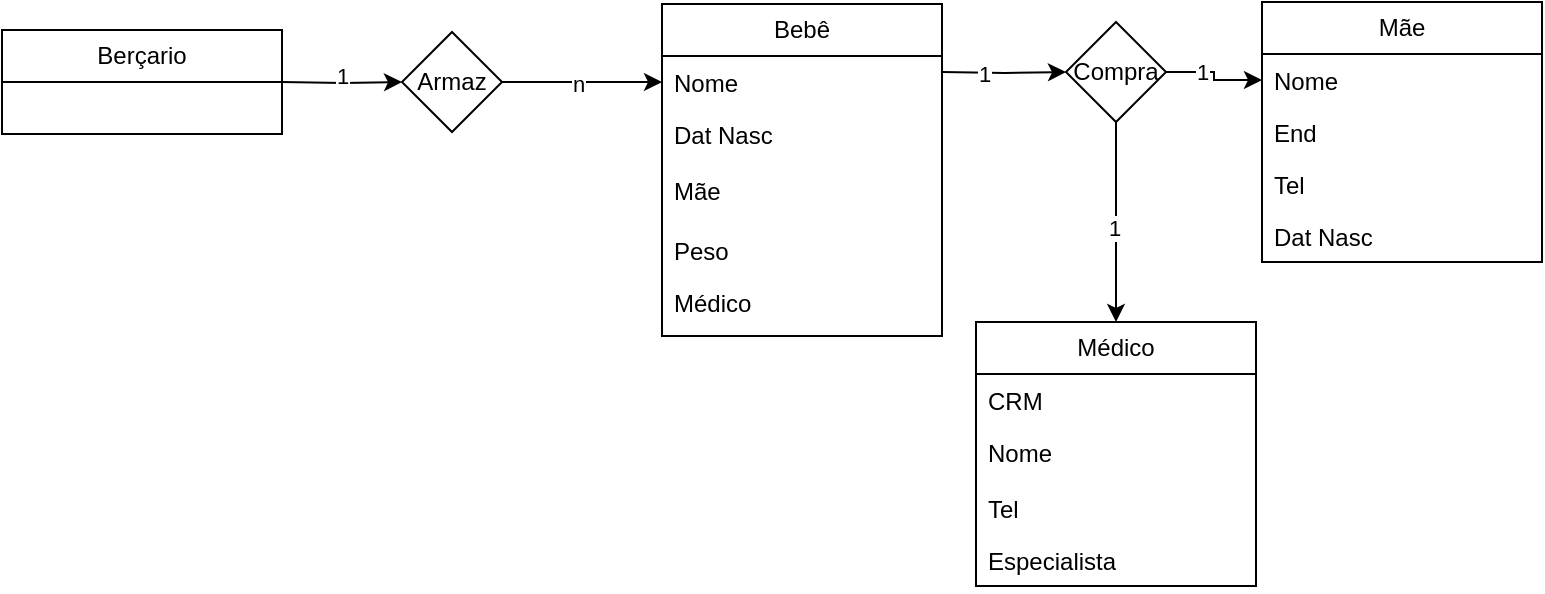 <mxfile version="21.6.9" type="github">
  <diagram id="C5RBs43oDa-KdzZeNtuy" name="Page-1">
    <mxGraphModel dx="1434" dy="718" grid="1" gridSize="10" guides="1" tooltips="1" connect="1" arrows="1" fold="1" page="1" pageScale="1" pageWidth="827" pageHeight="1169" math="0" shadow="0">
      <root>
        <mxCell id="WIyWlLk6GJQsqaUBKTNV-0" />
        <mxCell id="WIyWlLk6GJQsqaUBKTNV-1" parent="WIyWlLk6GJQsqaUBKTNV-0" />
        <mxCell id="HC5Dx4oc5AkSy6qOYjug-40" style="edgeStyle=orthogonalEdgeStyle;rounded=0;orthogonalLoop=1;jettySize=auto;html=1;exitX=1;exitY=0.5;exitDx=0;exitDy=0;entryX=0;entryY=0.5;entryDx=0;entryDy=0;" edge="1" parent="WIyWlLk6GJQsqaUBKTNV-1" source="HC5Dx4oc5AkSy6qOYjug-41">
          <mxGeometry relative="1" as="geometry">
            <mxPoint x="330" y="40" as="targetPoint" />
          </mxGeometry>
        </mxCell>
        <mxCell id="HC5Dx4oc5AkSy6qOYjug-68" value="n" style="edgeLabel;html=1;align=center;verticalAlign=middle;resizable=0;points=[];" vertex="1" connectable="0" parent="HC5Dx4oc5AkSy6qOYjug-40">
          <mxGeometry x="-0.056" y="-1" relative="1" as="geometry">
            <mxPoint as="offset" />
          </mxGeometry>
        </mxCell>
        <mxCell id="HC5Dx4oc5AkSy6qOYjug-41" value="Armaz" style="rhombus;whiteSpace=wrap;html=1;" vertex="1" parent="WIyWlLk6GJQsqaUBKTNV-1">
          <mxGeometry x="200" y="15" width="50" height="50" as="geometry" />
        </mxCell>
        <mxCell id="HC5Dx4oc5AkSy6qOYjug-42" style="edgeStyle=orthogonalEdgeStyle;rounded=0;orthogonalLoop=1;jettySize=auto;html=1;exitX=1;exitY=0.5;exitDx=0;exitDy=0;entryX=0;entryY=0.5;entryDx=0;entryDy=0;" edge="1" parent="WIyWlLk6GJQsqaUBKTNV-1" target="HC5Dx4oc5AkSy6qOYjug-41">
          <mxGeometry relative="1" as="geometry">
            <mxPoint x="140" y="40" as="sourcePoint" />
          </mxGeometry>
        </mxCell>
        <mxCell id="HC5Dx4oc5AkSy6qOYjug-67" value="1" style="edgeLabel;html=1;align=center;verticalAlign=middle;resizable=0;points=[];" vertex="1" connectable="0" parent="HC5Dx4oc5AkSy6qOYjug-42">
          <mxGeometry x="0.025" y="3" relative="1" as="geometry">
            <mxPoint x="-1" as="offset" />
          </mxGeometry>
        </mxCell>
        <mxCell id="HC5Dx4oc5AkSy6qOYjug-43" style="edgeStyle=orthogonalEdgeStyle;rounded=0;orthogonalLoop=1;jettySize=auto;html=1;exitX=1;exitY=0.25;exitDx=0;exitDy=0;entryX=0;entryY=0.5;entryDx=0;entryDy=0;" edge="1" parent="WIyWlLk6GJQsqaUBKTNV-1" target="HC5Dx4oc5AkSy6qOYjug-48">
          <mxGeometry relative="1" as="geometry">
            <mxPoint x="470" y="35" as="sourcePoint" />
          </mxGeometry>
        </mxCell>
        <mxCell id="HC5Dx4oc5AkSy6qOYjug-69" value="1" style="edgeLabel;html=1;align=center;verticalAlign=middle;resizable=0;points=[];" vertex="1" connectable="0" parent="HC5Dx4oc5AkSy6qOYjug-43">
          <mxGeometry x="-0.328" relative="1" as="geometry">
            <mxPoint as="offset" />
          </mxGeometry>
        </mxCell>
        <mxCell id="HC5Dx4oc5AkSy6qOYjug-47" style="edgeStyle=orthogonalEdgeStyle;rounded=0;orthogonalLoop=1;jettySize=auto;html=1;exitX=1;exitY=0.5;exitDx=0;exitDy=0;entryX=0;entryY=0.5;entryDx=0;entryDy=0;" edge="1" parent="WIyWlLk6GJQsqaUBKTNV-1" source="HC5Dx4oc5AkSy6qOYjug-48" target="HC5Dx4oc5AkSy6qOYjug-50">
          <mxGeometry relative="1" as="geometry" />
        </mxCell>
        <mxCell id="HC5Dx4oc5AkSy6qOYjug-70" value="1" style="edgeLabel;html=1;align=center;verticalAlign=middle;resizable=0;points=[];" vertex="1" connectable="0" parent="HC5Dx4oc5AkSy6qOYjug-47">
          <mxGeometry x="-0.308" relative="1" as="geometry">
            <mxPoint as="offset" />
          </mxGeometry>
        </mxCell>
        <mxCell id="HC5Dx4oc5AkSy6qOYjug-64" style="edgeStyle=orthogonalEdgeStyle;rounded=0;orthogonalLoop=1;jettySize=auto;html=1;exitX=0.5;exitY=1;exitDx=0;exitDy=0;entryX=0.5;entryY=0;entryDx=0;entryDy=0;" edge="1" parent="WIyWlLk6GJQsqaUBKTNV-1" source="HC5Dx4oc5AkSy6qOYjug-48" target="HC5Dx4oc5AkSy6qOYjug-60">
          <mxGeometry relative="1" as="geometry" />
        </mxCell>
        <mxCell id="HC5Dx4oc5AkSy6qOYjug-71" value="1" style="edgeLabel;html=1;align=center;verticalAlign=middle;resizable=0;points=[];" vertex="1" connectable="0" parent="HC5Dx4oc5AkSy6qOYjug-64">
          <mxGeometry x="0.06" y="-1" relative="1" as="geometry">
            <mxPoint as="offset" />
          </mxGeometry>
        </mxCell>
        <mxCell id="HC5Dx4oc5AkSy6qOYjug-48" value="Compra" style="rhombus;whiteSpace=wrap;html=1;" vertex="1" parent="WIyWlLk6GJQsqaUBKTNV-1">
          <mxGeometry x="532" y="10" width="50" height="50" as="geometry" />
        </mxCell>
        <mxCell id="HC5Dx4oc5AkSy6qOYjug-49" value="Mãe" style="swimlane;fontStyle=0;childLayout=stackLayout;horizontal=1;startSize=26;fillColor=none;horizontalStack=0;resizeParent=1;resizeParentMax=0;resizeLast=0;collapsible=1;marginBottom=0;whiteSpace=wrap;html=1;" vertex="1" parent="WIyWlLk6GJQsqaUBKTNV-1">
          <mxGeometry x="630" width="140" height="130" as="geometry" />
        </mxCell>
        <mxCell id="HC5Dx4oc5AkSy6qOYjug-50" value="Nome" style="text;strokeColor=none;fillColor=none;align=left;verticalAlign=top;spacingLeft=4;spacingRight=4;overflow=hidden;rotatable=0;points=[[0,0.5],[1,0.5]];portConstraint=eastwest;whiteSpace=wrap;html=1;" vertex="1" parent="HC5Dx4oc5AkSy6qOYjug-49">
          <mxGeometry y="26" width="140" height="26" as="geometry" />
        </mxCell>
        <mxCell id="HC5Dx4oc5AkSy6qOYjug-51" value="End" style="text;strokeColor=none;fillColor=none;align=left;verticalAlign=top;spacingLeft=4;spacingRight=4;overflow=hidden;rotatable=0;points=[[0,0.5],[1,0.5]];portConstraint=eastwest;whiteSpace=wrap;html=1;" vertex="1" parent="HC5Dx4oc5AkSy6qOYjug-49">
          <mxGeometry y="52" width="140" height="26" as="geometry" />
        </mxCell>
        <mxCell id="HC5Dx4oc5AkSy6qOYjug-52" value="Tel" style="text;strokeColor=none;fillColor=none;align=left;verticalAlign=top;spacingLeft=4;spacingRight=4;overflow=hidden;rotatable=0;points=[[0,0.5],[1,0.5]];portConstraint=eastwest;whiteSpace=wrap;html=1;" vertex="1" parent="HC5Dx4oc5AkSy6qOYjug-49">
          <mxGeometry y="78" width="140" height="26" as="geometry" />
        </mxCell>
        <mxCell id="HC5Dx4oc5AkSy6qOYjug-66" value="Dat Nasc" style="text;strokeColor=none;fillColor=none;align=left;verticalAlign=top;spacingLeft=4;spacingRight=4;overflow=hidden;rotatable=0;points=[[0,0.5],[1,0.5]];portConstraint=eastwest;whiteSpace=wrap;html=1;" vertex="1" parent="HC5Dx4oc5AkSy6qOYjug-49">
          <mxGeometry y="104" width="140" height="26" as="geometry" />
        </mxCell>
        <mxCell id="HC5Dx4oc5AkSy6qOYjug-53" value="Bebê" style="swimlane;fontStyle=0;childLayout=stackLayout;horizontal=1;startSize=26;fillColor=none;horizontalStack=0;resizeParent=1;resizeParentMax=0;resizeLast=0;collapsible=1;marginBottom=0;whiteSpace=wrap;html=1;" vertex="1" parent="WIyWlLk6GJQsqaUBKTNV-1">
          <mxGeometry x="330" y="1" width="140" height="166" as="geometry" />
        </mxCell>
        <mxCell id="HC5Dx4oc5AkSy6qOYjug-54" value="Nome" style="text;strokeColor=none;fillColor=none;align=left;verticalAlign=top;spacingLeft=4;spacingRight=4;overflow=hidden;rotatable=0;points=[[0,0.5],[1,0.5]];portConstraint=eastwest;whiteSpace=wrap;html=1;" vertex="1" parent="HC5Dx4oc5AkSy6qOYjug-53">
          <mxGeometry y="26" width="140" height="26" as="geometry" />
        </mxCell>
        <mxCell id="HC5Dx4oc5AkSy6qOYjug-55" value="Dat Nasc" style="text;strokeColor=none;fillColor=none;align=left;verticalAlign=top;spacingLeft=4;spacingRight=4;overflow=hidden;rotatable=0;points=[[0,0.5],[1,0.5]];portConstraint=eastwest;whiteSpace=wrap;html=1;" vertex="1" parent="HC5Dx4oc5AkSy6qOYjug-53">
          <mxGeometry y="52" width="140" height="28" as="geometry" />
        </mxCell>
        <mxCell id="HC5Dx4oc5AkSy6qOYjug-56" value="Mãe" style="text;strokeColor=none;fillColor=none;align=left;verticalAlign=top;spacingLeft=4;spacingRight=4;overflow=hidden;rotatable=0;points=[[0,0.5],[1,0.5]];portConstraint=eastwest;whiteSpace=wrap;html=1;" vertex="1" parent="HC5Dx4oc5AkSy6qOYjug-53">
          <mxGeometry y="80" width="140" height="30" as="geometry" />
        </mxCell>
        <mxCell id="HC5Dx4oc5AkSy6qOYjug-57" value="Peso" style="text;strokeColor=none;fillColor=none;align=left;verticalAlign=top;spacingLeft=4;spacingRight=4;overflow=hidden;rotatable=0;points=[[0,0.5],[1,0.5]];portConstraint=eastwest;whiteSpace=wrap;html=1;" vertex="1" parent="HC5Dx4oc5AkSy6qOYjug-53">
          <mxGeometry y="110" width="140" height="26" as="geometry" />
        </mxCell>
        <mxCell id="HC5Dx4oc5AkSy6qOYjug-59" value="Médico" style="text;strokeColor=none;fillColor=none;align=left;verticalAlign=top;spacingLeft=4;spacingRight=4;overflow=hidden;rotatable=0;points=[[0,0.5],[1,0.5]];portConstraint=eastwest;whiteSpace=wrap;html=1;" vertex="1" parent="HC5Dx4oc5AkSy6qOYjug-53">
          <mxGeometry y="136" width="140" height="30" as="geometry" />
        </mxCell>
        <mxCell id="HC5Dx4oc5AkSy6qOYjug-58" value="Berçario" style="swimlane;fontStyle=0;childLayout=stackLayout;horizontal=1;startSize=26;fillColor=none;horizontalStack=0;resizeParent=1;resizeParentMax=0;resizeLast=0;collapsible=1;marginBottom=0;whiteSpace=wrap;html=1;" vertex="1" parent="WIyWlLk6GJQsqaUBKTNV-1">
          <mxGeometry y="14" width="140" height="52" as="geometry" />
        </mxCell>
        <mxCell id="HC5Dx4oc5AkSy6qOYjug-60" value="Médico" style="swimlane;fontStyle=0;childLayout=stackLayout;horizontal=1;startSize=26;fillColor=none;horizontalStack=0;resizeParent=1;resizeParentMax=0;resizeLast=0;collapsible=1;marginBottom=0;whiteSpace=wrap;html=1;" vertex="1" parent="WIyWlLk6GJQsqaUBKTNV-1">
          <mxGeometry x="487" y="160" width="140" height="132" as="geometry" />
        </mxCell>
        <mxCell id="HC5Dx4oc5AkSy6qOYjug-61" value="CRM" style="text;strokeColor=none;fillColor=none;align=left;verticalAlign=top;spacingLeft=4;spacingRight=4;overflow=hidden;rotatable=0;points=[[0,0.5],[1,0.5]];portConstraint=eastwest;whiteSpace=wrap;html=1;" vertex="1" parent="HC5Dx4oc5AkSy6qOYjug-60">
          <mxGeometry y="26" width="140" height="26" as="geometry" />
        </mxCell>
        <mxCell id="HC5Dx4oc5AkSy6qOYjug-62" value="Nome" style="text;strokeColor=none;fillColor=none;align=left;verticalAlign=top;spacingLeft=4;spacingRight=4;overflow=hidden;rotatable=0;points=[[0,0.5],[1,0.5]];portConstraint=eastwest;whiteSpace=wrap;html=1;" vertex="1" parent="HC5Dx4oc5AkSy6qOYjug-60">
          <mxGeometry y="52" width="140" height="28" as="geometry" />
        </mxCell>
        <mxCell id="HC5Dx4oc5AkSy6qOYjug-65" value="Tel" style="text;strokeColor=none;fillColor=none;align=left;verticalAlign=top;spacingLeft=4;spacingRight=4;overflow=hidden;rotatable=0;points=[[0,0.5],[1,0.5]];portConstraint=eastwest;whiteSpace=wrap;html=1;" vertex="1" parent="HC5Dx4oc5AkSy6qOYjug-60">
          <mxGeometry y="80" width="140" height="26" as="geometry" />
        </mxCell>
        <mxCell id="HC5Dx4oc5AkSy6qOYjug-63" value="Especialista" style="text;strokeColor=none;fillColor=none;align=left;verticalAlign=top;spacingLeft=4;spacingRight=4;overflow=hidden;rotatable=0;points=[[0,0.5],[1,0.5]];portConstraint=eastwest;whiteSpace=wrap;html=1;" vertex="1" parent="HC5Dx4oc5AkSy6qOYjug-60">
          <mxGeometry y="106" width="140" height="26" as="geometry" />
        </mxCell>
      </root>
    </mxGraphModel>
  </diagram>
</mxfile>
